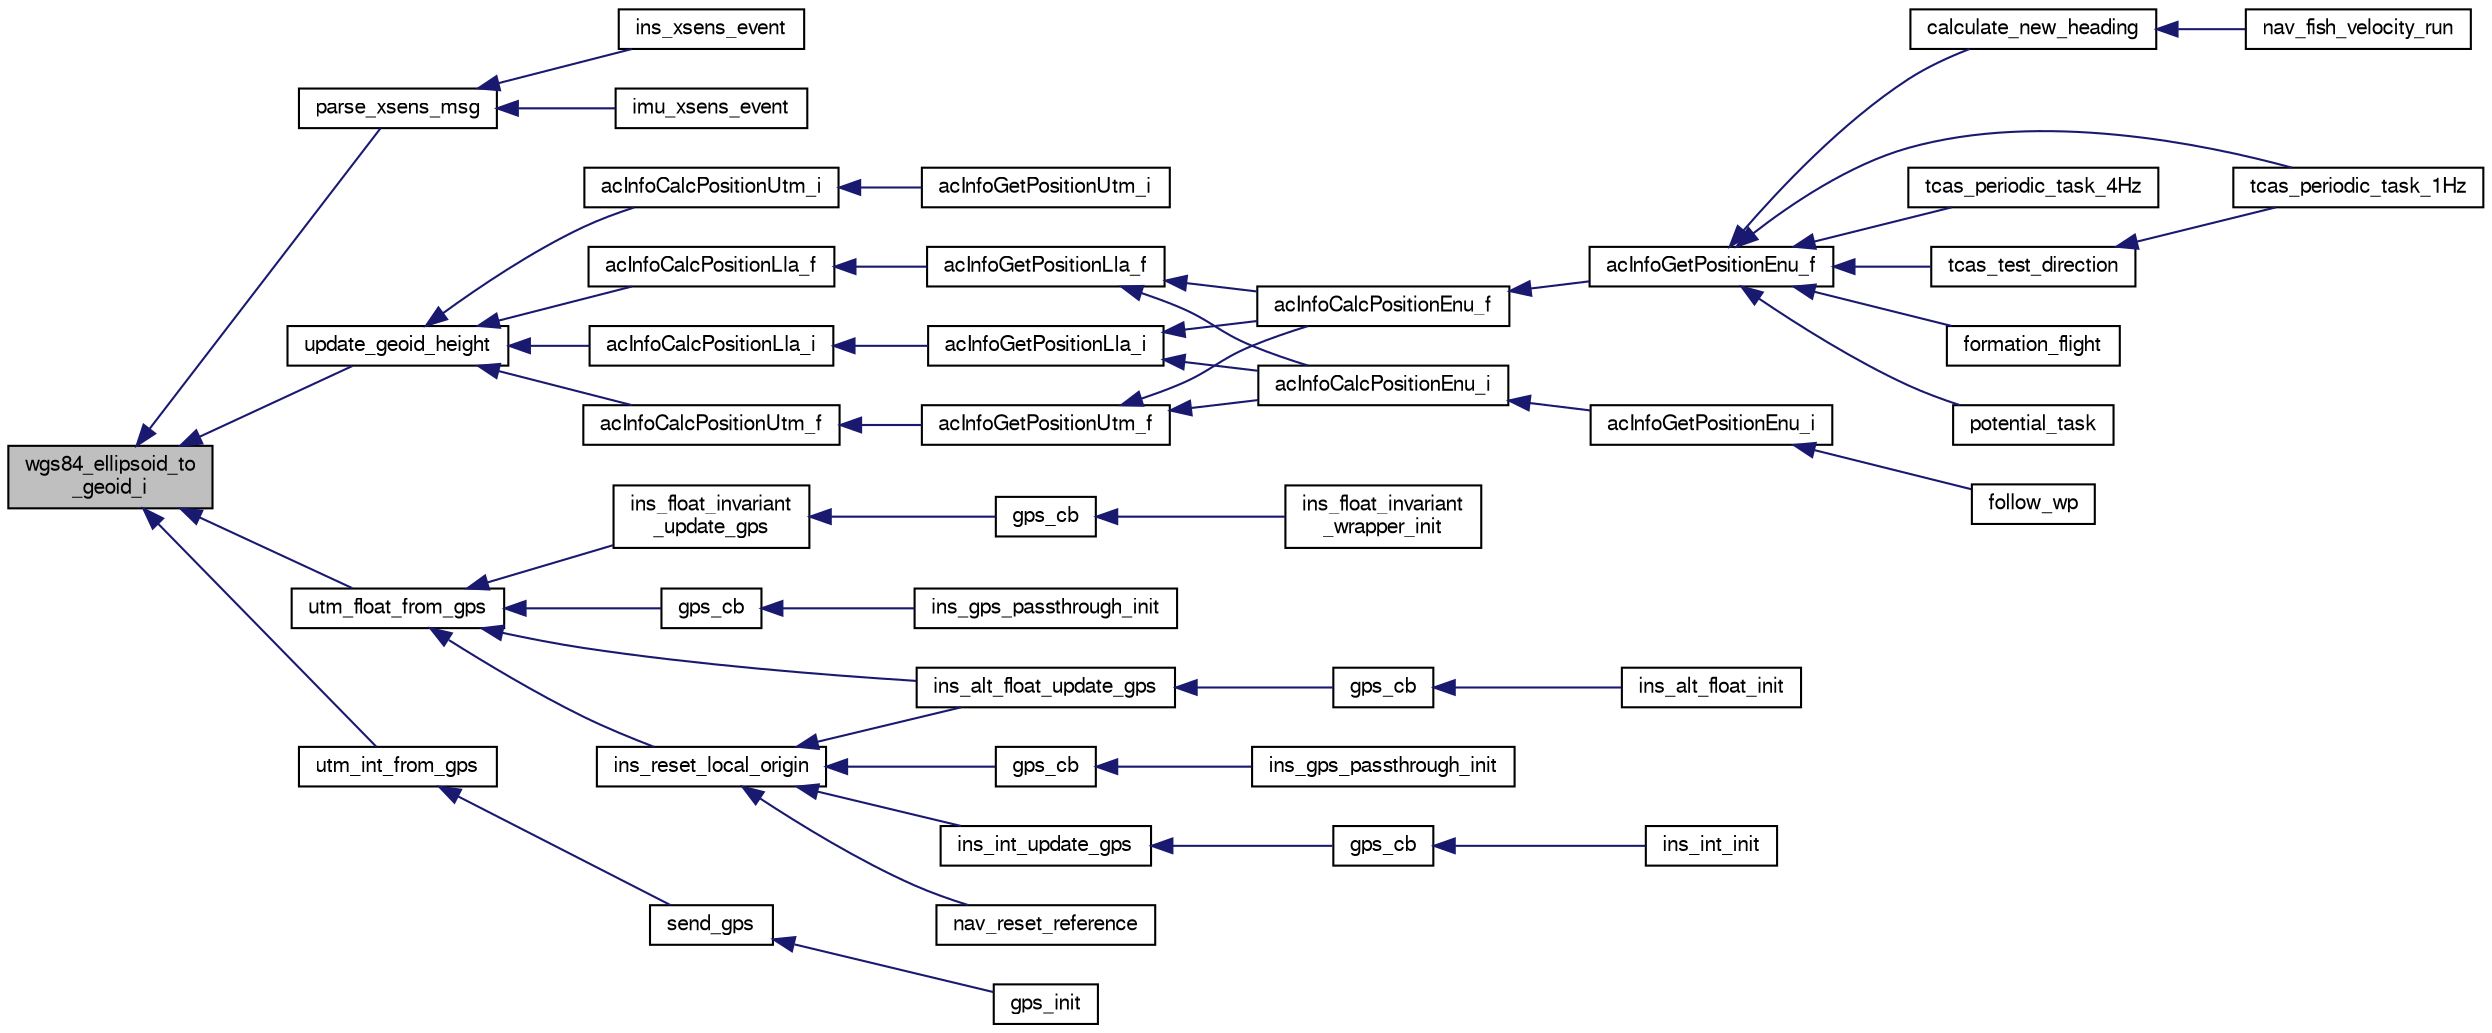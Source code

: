 digraph "wgs84_ellipsoid_to_geoid_i"
{
  edge [fontname="FreeSans",fontsize="10",labelfontname="FreeSans",labelfontsize="10"];
  node [fontname="FreeSans",fontsize="10",shape=record];
  rankdir="LR";
  Node1 [label="wgs84_ellipsoid_to\l_geoid_i",height=0.2,width=0.4,color="black", fillcolor="grey75", style="filled", fontcolor="black"];
  Node1 -> Node2 [dir="back",color="midnightblue",fontsize="10",style="solid",fontname="FreeSans"];
  Node2 [label="parse_xsens_msg",height=0.2,width=0.4,color="black", fillcolor="white", style="filled",URL="$xsens_8h.html#a7dcaa5041c2da4d7b3a8af364132770a"];
  Node2 -> Node3 [dir="back",color="midnightblue",fontsize="10",style="solid",fontname="FreeSans"];
  Node3 [label="imu_xsens_event",height=0.2,width=0.4,color="black", fillcolor="white", style="filled",URL="$imu__xsens_8h.html#a881da7d1492e95d09c81c6f3c5a1e4cd"];
  Node2 -> Node4 [dir="back",color="midnightblue",fontsize="10",style="solid",fontname="FreeSans"];
  Node4 [label="ins_xsens_event",height=0.2,width=0.4,color="black", fillcolor="white", style="filled",URL="$ins__xsens_8h.html#a8bfad9d883f0f0c3b3f3ae57a0d8e775"];
  Node1 -> Node5 [dir="back",color="midnightblue",fontsize="10",style="solid",fontname="FreeSans"];
  Node5 [label="update_geoid_height",height=0.2,width=0.4,color="black", fillcolor="white", style="filled",URL="$traffic__info_8c.html#a613e84a3cdf3fbb12be8f2de43e6bff1",tooltip="Update estimate of the geoid height Requires an available hsml and/or lla measurement, if not available value isn&#39;t updated. "];
  Node5 -> Node6 [dir="back",color="midnightblue",fontsize="10",style="solid",fontname="FreeSans"];
  Node6 [label="acInfoCalcPositionLla_f",height=0.2,width=0.4,color="black", fillcolor="white", style="filled",URL="$group__ac__info.html#ga66c45f46dcc1835b0297fcb89240db20"];
  Node6 -> Node7 [dir="back",color="midnightblue",fontsize="10",style="solid",fontname="FreeSans"];
  Node7 [label="acInfoGetPositionLla_f",height=0.2,width=0.4,color="black", fillcolor="white", style="filled",URL="$group__ac__info.html#ga9712309206b85d9fb005f0ba19553a04",tooltip="Get position from LLA coordinates (float). "];
  Node7 -> Node8 [dir="back",color="midnightblue",fontsize="10",style="solid",fontname="FreeSans"];
  Node8 [label="acInfoCalcPositionEnu_f",height=0.2,width=0.4,color="black", fillcolor="white", style="filled",URL="$group__ac__info.html#ga5f26bc7946ecd4d712ed0baa6cbe8dd1"];
  Node8 -> Node9 [dir="back",color="midnightblue",fontsize="10",style="solid",fontname="FreeSans"];
  Node9 [label="acInfoGetPositionEnu_f",height=0.2,width=0.4,color="black", fillcolor="white", style="filled",URL="$group__ac__info.html#ga525710b691b4f60d3e55c3c4b2cb092c",tooltip="Get position in local ENU coordinates (float). "];
  Node9 -> Node10 [dir="back",color="midnightblue",fontsize="10",style="solid",fontname="FreeSans"];
  Node10 [label="calculate_new_heading",height=0.2,width=0.4,color="black", fillcolor="white", style="filled",URL="$nav__fish_8c.html#aabac53beb17b84ea4474a72fb85e2abb",tooltip="calculates new variation of the heading for the uav based on current state "];
  Node10 -> Node11 [dir="back",color="midnightblue",fontsize="10",style="solid",fontname="FreeSans"];
  Node11 [label="nav_fish_velocity_run",height=0.2,width=0.4,color="black", fillcolor="white", style="filled",URL="$nav__fish_8h.html#ae25f7a8ee455c00944445f6b12b3a49f",tooltip="nav fish velocity run "];
  Node9 -> Node12 [dir="back",color="midnightblue",fontsize="10",style="solid",fontname="FreeSans"];
  Node12 [label="formation_flight",height=0.2,width=0.4,color="black", fillcolor="white", style="filled",URL="$formation_8h.html#a18de0c4f9e864cb4db84458b33b463dd"];
  Node9 -> Node13 [dir="back",color="midnightblue",fontsize="10",style="solid",fontname="FreeSans"];
  Node13 [label="potential_task",height=0.2,width=0.4,color="black", fillcolor="white", style="filled",URL="$potential_8h.html#a2ecae8ed4b80ccfece655453a56db7cd"];
  Node9 -> Node14 [dir="back",color="midnightblue",fontsize="10",style="solid",fontname="FreeSans"];
  Node14 [label="tcas_periodic_task_1Hz",height=0.2,width=0.4,color="black", fillcolor="white", style="filled",URL="$tcas_8h.html#adb2f00821358ed6ad0f366e6a2422558"];
  Node9 -> Node15 [dir="back",color="midnightblue",fontsize="10",style="solid",fontname="FreeSans"];
  Node15 [label="tcas_periodic_task_4Hz",height=0.2,width=0.4,color="black", fillcolor="white", style="filled",URL="$tcas_8h.html#aa520d855e76e58f77855603fde040497"];
  Node9 -> Node16 [dir="back",color="midnightblue",fontsize="10",style="solid",fontname="FreeSans"];
  Node16 [label="tcas_test_direction",height=0.2,width=0.4,color="black", fillcolor="white", style="filled",URL="$tcas_8c.html#a5baa7069079b8f1211e22af90cf7593b"];
  Node16 -> Node14 [dir="back",color="midnightblue",fontsize="10",style="solid",fontname="FreeSans"];
  Node7 -> Node17 [dir="back",color="midnightblue",fontsize="10",style="solid",fontname="FreeSans"];
  Node17 [label="acInfoCalcPositionEnu_i",height=0.2,width=0.4,color="black", fillcolor="white", style="filled",URL="$group__ac__info.html#gad27d2e9d1854b608ee9d187eb51a368e"];
  Node17 -> Node18 [dir="back",color="midnightblue",fontsize="10",style="solid",fontname="FreeSans"];
  Node18 [label="acInfoGetPositionEnu_i",height=0.2,width=0.4,color="black", fillcolor="white", style="filled",URL="$group__ac__info.html#ga375088f288d8540b8f3404c6a58f4646",tooltip="Get position in local ENU coordinates (int). "];
  Node18 -> Node19 [dir="back",color="midnightblue",fontsize="10",style="solid",fontname="FreeSans"];
  Node19 [label="follow_wp",height=0.2,width=0.4,color="black", fillcolor="white", style="filled",URL="$follow_8h.html#a193d671739e35bbb235456cb3b65e9ff"];
  Node5 -> Node20 [dir="back",color="midnightblue",fontsize="10",style="solid",fontname="FreeSans"];
  Node20 [label="acInfoCalcPositionLla_i",height=0.2,width=0.4,color="black", fillcolor="white", style="filled",URL="$group__ac__info.html#ga660def4d2d1433508928beb427d1b7c7"];
  Node20 -> Node21 [dir="back",color="midnightblue",fontsize="10",style="solid",fontname="FreeSans"];
  Node21 [label="acInfoGetPositionLla_i",height=0.2,width=0.4,color="black", fillcolor="white", style="filled",URL="$group__ac__info.html#gafc650e7d5bdaa36628912178842e55bd",tooltip="Get position from LLA coordinates (int). "];
  Node21 -> Node8 [dir="back",color="midnightblue",fontsize="10",style="solid",fontname="FreeSans"];
  Node21 -> Node17 [dir="back",color="midnightblue",fontsize="10",style="solid",fontname="FreeSans"];
  Node5 -> Node22 [dir="back",color="midnightblue",fontsize="10",style="solid",fontname="FreeSans"];
  Node22 [label="acInfoCalcPositionUtm_f",height=0.2,width=0.4,color="black", fillcolor="white", style="filled",URL="$group__ac__info.html#ga372e62985b33d1539347cfadb62d9aff"];
  Node22 -> Node23 [dir="back",color="midnightblue",fontsize="10",style="solid",fontname="FreeSans"];
  Node23 [label="acInfoGetPositionUtm_f",height=0.2,width=0.4,color="black", fillcolor="white", style="filled",URL="$group__ac__info.html#ga74acacb611beb144c68c7b41ef3e50a4",tooltip="Get position from UTM coordinates (float). "];
  Node23 -> Node8 [dir="back",color="midnightblue",fontsize="10",style="solid",fontname="FreeSans"];
  Node23 -> Node17 [dir="back",color="midnightblue",fontsize="10",style="solid",fontname="FreeSans"];
  Node5 -> Node24 [dir="back",color="midnightblue",fontsize="10",style="solid",fontname="FreeSans"];
  Node24 [label="acInfoCalcPositionUtm_i",height=0.2,width=0.4,color="black", fillcolor="white", style="filled",URL="$group__ac__info.html#ga625b19c827e0414eba7db51eb8ca4a75"];
  Node24 -> Node25 [dir="back",color="midnightblue",fontsize="10",style="solid",fontname="FreeSans"];
  Node25 [label="acInfoGetPositionUtm_i",height=0.2,width=0.4,color="black", fillcolor="white", style="filled",URL="$group__ac__info.html#ga70185310208daf9b55c913658348886b",tooltip="Get position from UTM coordinates (int). "];
  Node1 -> Node26 [dir="back",color="midnightblue",fontsize="10",style="solid",fontname="FreeSans"];
  Node26 [label="utm_float_from_gps",height=0.2,width=0.4,color="black", fillcolor="white", style="filled",URL="$gps_8h.html#a1343b41c94f919a6a593b958b275683f",tooltip="Convenience function to get utm position in float from GPS structure. "];
  Node26 -> Node27 [dir="back",color="midnightblue",fontsize="10",style="solid",fontname="FreeSans"];
  Node27 [label="gps_cb",height=0.2,width=0.4,color="black", fillcolor="white", style="filled",URL="$ins__gps__passthrough__utm_8c.html#a1c1656ce80fe1f1ad49fea691164dbf8"];
  Node27 -> Node28 [dir="back",color="midnightblue",fontsize="10",style="solid",fontname="FreeSans"];
  Node28 [label="ins_gps_passthrough_init",height=0.2,width=0.4,color="black", fillcolor="white", style="filled",URL="$ins__gps__passthrough__utm_8c.html#a65b4389487e1468dd9245eacf2ce07b3"];
  Node26 -> Node29 [dir="back",color="midnightblue",fontsize="10",style="solid",fontname="FreeSans"];
  Node29 [label="ins_alt_float_update_gps",height=0.2,width=0.4,color="black", fillcolor="white", style="filled",URL="$ins__alt__float_8c.html#ac5b472605ca2035825b6ccca1c4d8c5e"];
  Node29 -> Node30 [dir="back",color="midnightblue",fontsize="10",style="solid",fontname="FreeSans"];
  Node30 [label="gps_cb",height=0.2,width=0.4,color="black", fillcolor="white", style="filled",URL="$ins__alt__float_8c.html#a1c1656ce80fe1f1ad49fea691164dbf8"];
  Node30 -> Node31 [dir="back",color="midnightblue",fontsize="10",style="solid",fontname="FreeSans"];
  Node31 [label="ins_alt_float_init",height=0.2,width=0.4,color="black", fillcolor="white", style="filled",URL="$ins__alt__float_8h.html#addae4691b18806ce2db90c10ef8d7274"];
  Node26 -> Node32 [dir="back",color="midnightblue",fontsize="10",style="solid",fontname="FreeSans"];
  Node32 [label="ins_float_invariant\l_update_gps",height=0.2,width=0.4,color="black", fillcolor="white", style="filled",URL="$ins__float__invariant_8h.html#a61e3f6c5195a9e0e99428c7cb5981382"];
  Node32 -> Node33 [dir="back",color="midnightblue",fontsize="10",style="solid",fontname="FreeSans"];
  Node33 [label="gps_cb",height=0.2,width=0.4,color="black", fillcolor="white", style="filled",URL="$ins__float__invariant__wrapper_8c.html#a1c1656ce80fe1f1ad49fea691164dbf8"];
  Node33 -> Node34 [dir="back",color="midnightblue",fontsize="10",style="solid",fontname="FreeSans"];
  Node34 [label="ins_float_invariant\l_wrapper_init",height=0.2,width=0.4,color="black", fillcolor="white", style="filled",URL="$ins__float__invariant__wrapper_8h.html#abd4f3b0fcceec4de92a1ad9a7653c6f3"];
  Node26 -> Node35 [dir="back",color="midnightblue",fontsize="10",style="solid",fontname="FreeSans"];
  Node35 [label="ins_reset_local_origin",height=0.2,width=0.4,color="black", fillcolor="white", style="filled",URL="$ins_8h.html#a14cb66a86c67d8b9216a8c12f58c311b",tooltip="INS local origin reset. "];
  Node35 -> Node36 [dir="back",color="midnightblue",fontsize="10",style="solid",fontname="FreeSans"];
  Node36 [label="gps_cb",height=0.2,width=0.4,color="black", fillcolor="white", style="filled",URL="$ins__gps__passthrough_8c.html#a1c1656ce80fe1f1ad49fea691164dbf8"];
  Node36 -> Node37 [dir="back",color="midnightblue",fontsize="10",style="solid",fontname="FreeSans"];
  Node37 [label="ins_gps_passthrough_init",height=0.2,width=0.4,color="black", fillcolor="white", style="filled",URL="$ins__gps__passthrough_8h.html#a65b4389487e1468dd9245eacf2ce07b3"];
  Node35 -> Node29 [dir="back",color="midnightblue",fontsize="10",style="solid",fontname="FreeSans"];
  Node35 -> Node38 [dir="back",color="midnightblue",fontsize="10",style="solid",fontname="FreeSans"];
  Node38 [label="ins_int_update_gps",height=0.2,width=0.4,color="black", fillcolor="white", style="filled",URL="$ins__int_8h.html#a54df8c17ccf7a20d6ca09ad0b8f45db3"];
  Node38 -> Node39 [dir="back",color="midnightblue",fontsize="10",style="solid",fontname="FreeSans"];
  Node39 [label="gps_cb",height=0.2,width=0.4,color="black", fillcolor="white", style="filled",URL="$ins__int_8c.html#a1c1656ce80fe1f1ad49fea691164dbf8"];
  Node39 -> Node40 [dir="back",color="midnightblue",fontsize="10",style="solid",fontname="FreeSans"];
  Node40 [label="ins_int_init",height=0.2,width=0.4,color="black", fillcolor="white", style="filled",URL="$ins__int_8h.html#a6f47e4e65f9697a961c3bef79e9029e4"];
  Node35 -> Node41 [dir="back",color="midnightblue",fontsize="10",style="solid",fontname="FreeSans"];
  Node41 [label="nav_reset_reference",height=0.2,width=0.4,color="black", fillcolor="white", style="filled",URL="$common__nav_8h.html#a1886ff619a5c03dc6c54729f301fa62e",tooltip="Reset the geographic reference to the current GPS fix. "];
  Node1 -> Node42 [dir="back",color="midnightblue",fontsize="10",style="solid",fontname="FreeSans"];
  Node42 [label="utm_int_from_gps",height=0.2,width=0.4,color="black", fillcolor="white", style="filled",URL="$gps_8h.html#a4fff1fd94429e7d036ba27af86a8c5ed",tooltip="Convenience function to get utm position in int from GPS structure. "];
  Node42 -> Node43 [dir="back",color="midnightblue",fontsize="10",style="solid",fontname="FreeSans"];
  Node43 [label="send_gps",height=0.2,width=0.4,color="black", fillcolor="white", style="filled",URL="$gps_8c.html#ac803c4ab4fb8dc92a4c4463c07da1600"];
  Node43 -> Node44 [dir="back",color="midnightblue",fontsize="10",style="solid",fontname="FreeSans"];
  Node44 [label="gps_init",height=0.2,width=0.4,color="black", fillcolor="white", style="filled",URL="$gps_8h.html#ab37f7040b9efd19fdd3f92b1df77e771",tooltip="initialize the global GPS state "];
}
